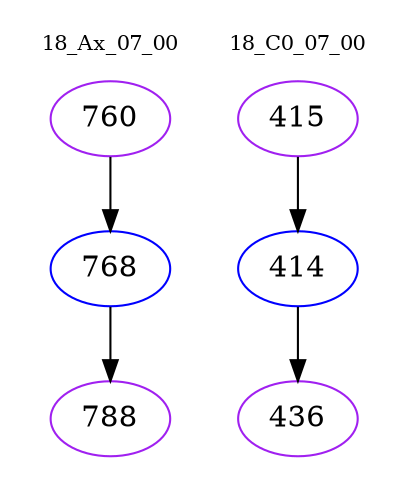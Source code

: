 digraph{
subgraph cluster_0 {
color = white
label = "18_Ax_07_00";
fontsize=10;
T0_760 [label="760", color="purple"]
T0_760 -> T0_768 [color="black"]
T0_768 [label="768", color="blue"]
T0_768 -> T0_788 [color="black"]
T0_788 [label="788", color="purple"]
}
subgraph cluster_1 {
color = white
label = "18_C0_07_00";
fontsize=10;
T1_415 [label="415", color="purple"]
T1_415 -> T1_414 [color="black"]
T1_414 [label="414", color="blue"]
T1_414 -> T1_436 [color="black"]
T1_436 [label="436", color="purple"]
}
}
